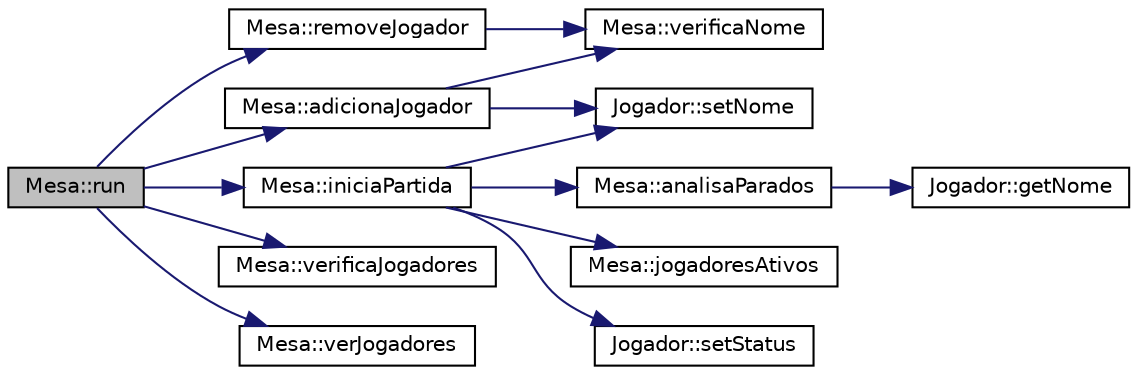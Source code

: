 digraph "Mesa::run"
{
  edge [fontname="Helvetica",fontsize="10",labelfontname="Helvetica",labelfontsize="10"];
  node [fontname="Helvetica",fontsize="10",shape=record];
  rankdir="LR";
  Node40 [label="Mesa::run",height=0.2,width=0.4,color="black", fillcolor="grey75", style="filled", fontcolor="black"];
  Node40 -> Node41 [color="midnightblue",fontsize="10",style="solid",fontname="Helvetica"];
  Node41 [label="Mesa::adicionaJogador",height=0.2,width=0.4,color="black", fillcolor="white", style="filled",URL="$class_mesa.html#a06b001e907762c73065230bbae1b7272",tooltip="Adiciona o jogado com um nome (fornecido pelo usuário) ao vector de jogadores. "];
  Node41 -> Node42 [color="midnightblue",fontsize="10",style="solid",fontname="Helvetica"];
  Node42 [label="Jogador::setNome",height=0.2,width=0.4,color="black", fillcolor="white", style="filled",URL="$class_jogador.html#a0d9f47c126ff7fd73863c1bcba346afe",tooltip="Coloca Nome. "];
  Node41 -> Node43 [color="midnightblue",fontsize="10",style="solid",fontname="Helvetica"];
  Node43 [label="Mesa::verificaNome",height=0.2,width=0.4,color="black", fillcolor="white", style="filled",URL="$class_mesa.html#a715c27c9ee8f28326037d7388dc1db44",tooltip="verifica se um nome já está no vector "];
  Node40 -> Node44 [color="midnightblue",fontsize="10",style="solid",fontname="Helvetica"];
  Node44 [label="Mesa::iniciaPartida",height=0.2,width=0.4,color="black", fillcolor="white", style="filled",URL="$class_mesa.html#ad5b6f60e66a0a8c3fe8943f206348b86",tooltip="Inicia uma partida. "];
  Node44 -> Node45 [color="midnightblue",fontsize="10",style="solid",fontname="Helvetica"];
  Node45 [label="Mesa::analisaParados",height=0.2,width=0.4,color="black", fillcolor="white", style="filled",URL="$class_mesa.html#a02449e4a37f8f32f1315fa954a8a52f8",tooltip="Analisa os jogadores parados para saber qual chegou mais perto do valor chave. "];
  Node45 -> Node46 [color="midnightblue",fontsize="10",style="solid",fontname="Helvetica"];
  Node46 [label="Jogador::getNome",height=0.2,width=0.4,color="black", fillcolor="white", style="filled",URL="$class_jogador.html#ad99c974eb0be82064fbca936adc246d9",tooltip="Pega valor da variável Nome. "];
  Node44 -> Node47 [color="midnightblue",fontsize="10",style="solid",fontname="Helvetica"];
  Node47 [label="Mesa::jogadoresAtivos",height=0.2,width=0.4,color="black", fillcolor="white", style="filled",URL="$class_mesa.html#ab444fffc132ebf700dcca5ebd5d533a3",tooltip="Função que printa na tela todos os jogadores ativos na rodada. "];
  Node44 -> Node42 [color="midnightblue",fontsize="10",style="solid",fontname="Helvetica"];
  Node44 -> Node48 [color="midnightblue",fontsize="10",style="solid",fontname="Helvetica"];
  Node48 [label="Jogador::setStatus",height=0.2,width=0.4,color="black", fillcolor="white", style="filled",URL="$class_jogador.html#ae3fbee4756dafc8a7b1775d54c1ddf5b",tooltip="Modifica o status do jogador. "];
  Node40 -> Node49 [color="midnightblue",fontsize="10",style="solid",fontname="Helvetica"];
  Node49 [label="Mesa::removeJogador",height=0.2,width=0.4,color="black", fillcolor="white", style="filled",URL="$class_mesa.html#a36f917140d77099e2da7a26586df04e8",tooltip="Remove um jogador a partir de um nome fornecido pelo usuário. "];
  Node49 -> Node43 [color="midnightblue",fontsize="10",style="solid",fontname="Helvetica"];
  Node40 -> Node50 [color="midnightblue",fontsize="10",style="solid",fontname="Helvetica"];
  Node50 [label="Mesa::verificaJogadores",height=0.2,width=0.4,color="black", fillcolor="white", style="filled",URL="$class_mesa.html#a0663b85e664e3cf23b21e32ecac6cd87",tooltip="Verifica tamanho mínimo dos jogadores para iniciar uma partida. "];
  Node40 -> Node51 [color="midnightblue",fontsize="10",style="solid",fontname="Helvetica"];
  Node51 [label="Mesa::verJogadores",height=0.2,width=0.4,color="black", fillcolor="white", style="filled",URL="$class_mesa.html#a63dd2dcf7d7786b864e774427cb60bab",tooltip="Printa na saida padrão todos os jogadores cadastrados. "];
}
